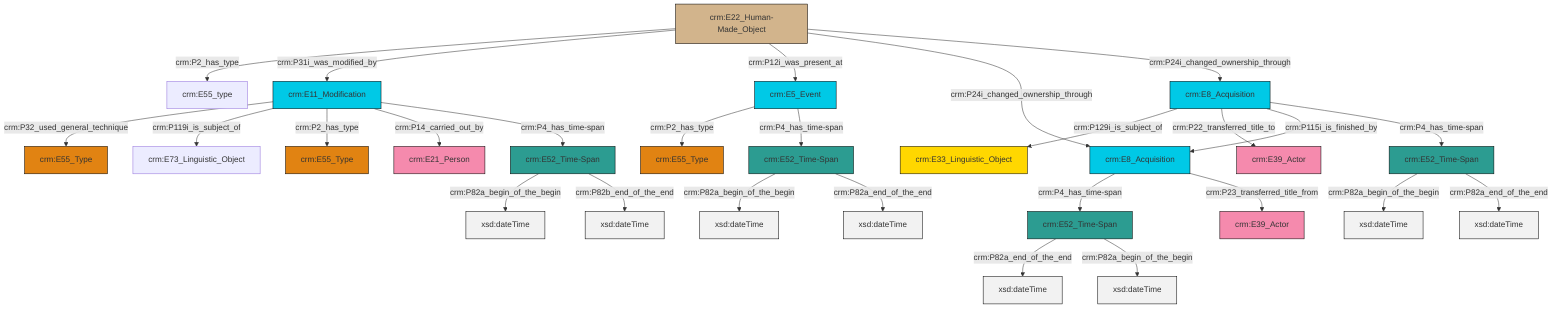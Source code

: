 graph TD
classDef Literal fill:#f2f2f2,stroke:#000000;
classDef CRM_Entity fill:#FFFFFF,stroke:#000000;
classDef Temporal_Entity fill:#00C9E6, stroke:#000000;
classDef Type fill:#E18312, stroke:#000000;
classDef Time-Span fill:#2C9C91, stroke:#000000;
classDef Appellation fill:#FFEB7F, stroke:#000000;
classDef Place fill:#008836, stroke:#000000;
classDef Persistent_Item fill:#B266B2, stroke:#000000;
classDef Conceptual_Object fill:#FFD700, stroke:#000000;
classDef Physical_Thing fill:#D2B48C, stroke:#000000;
classDef Actor fill:#f58aad, stroke:#000000;
classDef PC_Classes fill:#4ce600, stroke:#000000;
classDef Multi fill:#cccccc,stroke:#000000;

4["crm:E52_Time-Span"]:::Time-Span -->|crm:P82a_begin_of_the_begin| 5[xsd:dateTime]:::Literal
6["crm:E52_Time-Span"]:::Time-Span -->|crm:P82a_end_of_the_end| 7[xsd:dateTime]:::Literal
12["crm:E8_Acquisition"]:::Temporal_Entity -->|crm:P4_has_time-span| 6["crm:E52_Time-Span"]:::Time-Span
0["crm:E22_Human-Made_Object"]:::Physical_Thing -->|crm:P2_has_type| 14["crm:E55_type"]:::Default
0["crm:E22_Human-Made_Object"]:::Physical_Thing -->|crm:P31i_was_modified_by| 15["crm:E11_Modification"]:::Temporal_Entity
10["crm:E5_Event"]:::Temporal_Entity -->|crm:P2_has_type| 16["crm:E55_Type"]:::Type
4["crm:E52_Time-Span"]:::Time-Span -->|crm:P82a_end_of_the_end| 23[xsd:dateTime]:::Literal
8["crm:E52_Time-Span"]:::Time-Span -->|crm:P82a_begin_of_the_begin| 25[xsd:dateTime]:::Literal
15["crm:E11_Modification"]:::Temporal_Entity -->|crm:P32_used_general_technique| 27["crm:E55_Type"]:::Type
12["crm:E8_Acquisition"]:::Temporal_Entity -->|crm:P23_transferred_title_from| 21["crm:E39_Actor"]:::Actor
28["crm:E8_Acquisition"]:::Temporal_Entity -->|crm:P129i_is_subject_of| 19["crm:E33_Linguistic_Object"]:::Conceptual_Object
6["crm:E52_Time-Span"]:::Time-Span -->|crm:P82a_begin_of_the_begin| 34[xsd:dateTime]:::Literal
28["crm:E8_Acquisition"]:::Temporal_Entity -->|crm:P22_transferred_title_to| 17["crm:E39_Actor"]:::Actor
32["crm:E52_Time-Span"]:::Time-Span -->|crm:P82a_begin_of_the_begin| 35[xsd:dateTime]:::Literal
8["crm:E52_Time-Span"]:::Time-Span -->|crm:P82a_end_of_the_end| 36[xsd:dateTime]:::Literal
15["crm:E11_Modification"]:::Temporal_Entity -->|crm:P119i_is_subject_of| 2["crm:E73_Linguistic_Object"]:::Default
28["crm:E8_Acquisition"]:::Temporal_Entity -->|crm:P115i_is_finished_by| 12["crm:E8_Acquisition"]:::Temporal_Entity
0["crm:E22_Human-Made_Object"]:::Physical_Thing -->|crm:P12i_was_present_at| 10["crm:E5_Event"]:::Temporal_Entity
10["crm:E5_Event"]:::Temporal_Entity -->|crm:P4_has_time-span| 4["crm:E52_Time-Span"]:::Time-Span
15["crm:E11_Modification"]:::Temporal_Entity -->|crm:P2_has_type| 29["crm:E55_Type"]:::Type
0["crm:E22_Human-Made_Object"]:::Physical_Thing -->|crm:P24i_changed_ownership_through| 12["crm:E8_Acquisition"]:::Temporal_Entity
28["crm:E8_Acquisition"]:::Temporal_Entity -->|crm:P4_has_time-span| 8["crm:E52_Time-Span"]:::Time-Span
15["crm:E11_Modification"]:::Temporal_Entity -->|crm:P14_carried_out_by| 39["crm:E21_Person"]:::Actor
0["crm:E22_Human-Made_Object"]:::Physical_Thing -->|crm:P24i_changed_ownership_through| 28["crm:E8_Acquisition"]:::Temporal_Entity
15["crm:E11_Modification"]:::Temporal_Entity -->|crm:P4_has_time-span| 32["crm:E52_Time-Span"]:::Time-Span
32["crm:E52_Time-Span"]:::Time-Span -->|crm:P82b_end_of_the_end| 42[xsd:dateTime]:::Literal